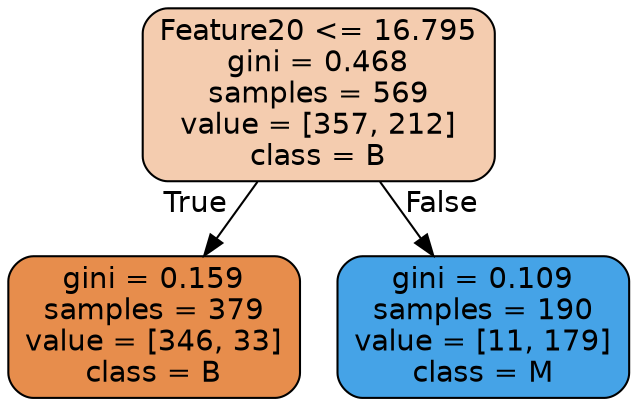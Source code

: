 digraph Tree {
node [shape=box, style="filled, rounded", color="black", fontname="helvetica"] ;
edge [fontname="helvetica"] ;
0 [label="Feature20 <= 16.795\ngini = 0.468\nsamples = 569\nvalue = [357, 212]\nclass = B", fillcolor="#f4ccaf"] ;
1 [label="gini = 0.159\nsamples = 379\nvalue = [346, 33]\nclass = B", fillcolor="#e78d4c"] ;
0 -> 1 [labeldistance=2.5, labelangle=45, headlabel="True"] ;
2 [label="gini = 0.109\nsamples = 190\nvalue = [11, 179]\nclass = M", fillcolor="#45a3e7"] ;
0 -> 2 [labeldistance=2.5, labelangle=-45, headlabel="False"] ;
}